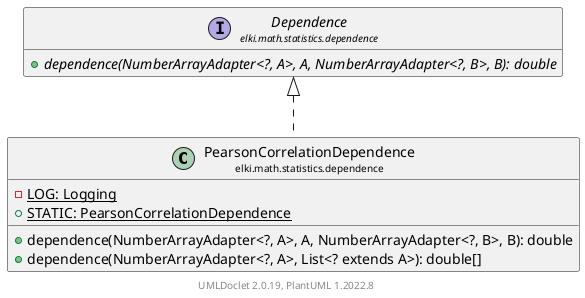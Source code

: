 @startuml
    remove .*\.(Instance|Par|Parameterizer|Factory)$
    set namespaceSeparator none
    hide empty fields
    hide empty methods

    class "<size:14>PearsonCorrelationDependence\n<size:10>elki.math.statistics.dependence" as elki.math.statistics.dependence.PearsonCorrelationDependence [[PearsonCorrelationDependence.html]] {
        {static} -LOG: Logging
        {static} +STATIC: PearsonCorrelationDependence
        +dependence(NumberArrayAdapter<?, A>, A, NumberArrayAdapter<?, B>, B): double
        +dependence(NumberArrayAdapter<?, A>, List<? extends A>): double[]
    }

    interface "<size:14>Dependence\n<size:10>elki.math.statistics.dependence" as elki.math.statistics.dependence.Dependence [[Dependence.html]] {
        {abstract} +dependence(NumberArrayAdapter<?, A>, A, NumberArrayAdapter<?, B>, B): double
    }
    class "<size:14>PearsonCorrelationDependence.Par\n<size:10>elki.math.statistics.dependence" as elki.math.statistics.dependence.PearsonCorrelationDependence.Par [[PearsonCorrelationDependence.Par.html]]

    elki.math.statistics.dependence.Dependence <|.. elki.math.statistics.dependence.PearsonCorrelationDependence
    elki.math.statistics.dependence.PearsonCorrelationDependence +-- elki.math.statistics.dependence.PearsonCorrelationDependence.Par

    center footer UMLDoclet 2.0.19, PlantUML 1.2022.8
@enduml
